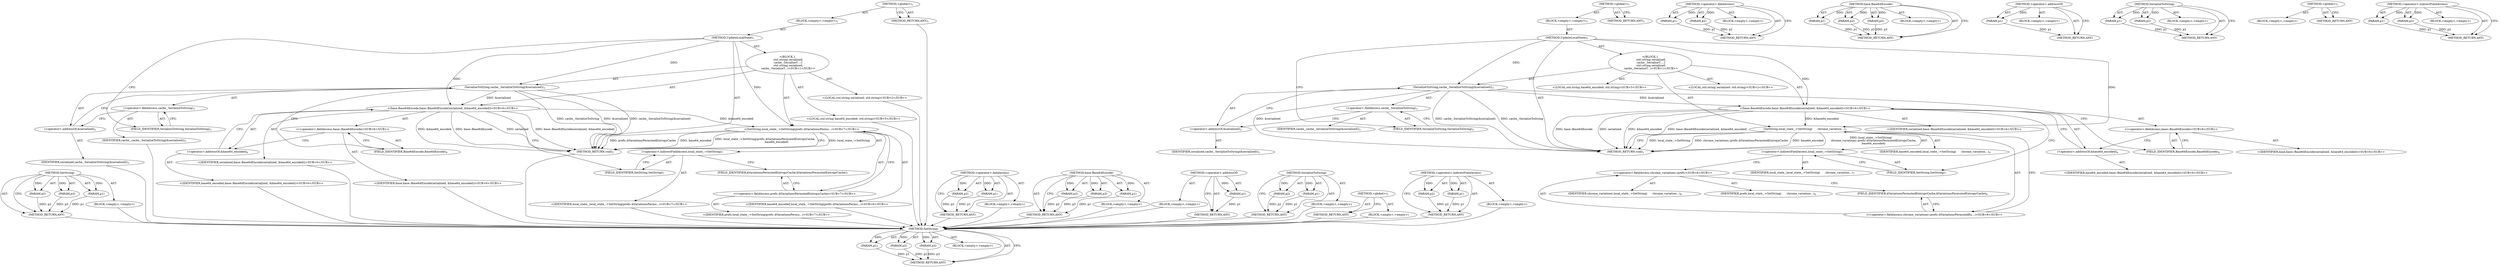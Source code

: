 digraph "&lt;operator&gt;.indirectFieldAccess" {
vulnerable_70 [label=<(METHOD,SetString)>];
vulnerable_71 [label=<(PARAM,p1)>];
vulnerable_72 [label=<(PARAM,p2)>];
vulnerable_73 [label=<(PARAM,p3)>];
vulnerable_74 [label=<(BLOCK,&lt;empty&gt;,&lt;empty&gt;)>];
vulnerable_75 [label=<(METHOD_RETURN,ANY)>];
vulnerable_6 [label=<(METHOD,&lt;global&gt;)<SUB>1</SUB>>];
vulnerable_7 [label=<(BLOCK,&lt;empty&gt;,&lt;empty&gt;)<SUB>1</SUB>>];
vulnerable_8 [label=<(METHOD,UpdateLocalState)<SUB>1</SUB>>];
vulnerable_9 [label="<(BLOCK,{
  std::string serialized;
  cache_.SerializeT...,{
  std::string serialized;
  cache_.SerializeT...)<SUB>1</SUB>>"];
vulnerable_10 [label="<(LOCAL,std.string serialized: std.string)<SUB>2</SUB>>"];
vulnerable_11 [label=<(SerializeToString,cache_.SerializeToString(&amp;serialized))<SUB>3</SUB>>];
vulnerable_12 [label=<(&lt;operator&gt;.fieldAccess,cache_.SerializeToString)<SUB>3</SUB>>];
vulnerable_13 [label=<(IDENTIFIER,cache_,cache_.SerializeToString(&amp;serialized))<SUB>3</SUB>>];
vulnerable_14 [label=<(FIELD_IDENTIFIER,SerializeToString,SerializeToString)<SUB>3</SUB>>];
vulnerable_15 [label=<(&lt;operator&gt;.addressOf,&amp;serialized)<SUB>3</SUB>>];
vulnerable_16 [label=<(IDENTIFIER,serialized,cache_.SerializeToString(&amp;serialized))<SUB>3</SUB>>];
vulnerable_17 [label="<(LOCAL,std.string base64_encoded: std.string)<SUB>5</SUB>>"];
vulnerable_18 [label="<(base.Base64Encode,base::Base64Encode(serialized, &amp;base64_encoded))<SUB>6</SUB>>"];
vulnerable_19 [label="<(&lt;operator&gt;.fieldAccess,base::Base64Encode)<SUB>6</SUB>>"];
vulnerable_20 [label="<(IDENTIFIER,base,base::Base64Encode(serialized, &amp;base64_encoded))<SUB>6</SUB>>"];
vulnerable_21 [label=<(FIELD_IDENTIFIER,Base64Encode,Base64Encode)<SUB>6</SUB>>];
vulnerable_22 [label="<(IDENTIFIER,serialized,base::Base64Encode(serialized, &amp;base64_encoded))<SUB>6</SUB>>"];
vulnerable_23 [label=<(&lt;operator&gt;.addressOf,&amp;base64_encoded)<SUB>6</SUB>>];
vulnerable_24 [label="<(IDENTIFIER,base64_encoded,base::Base64Encode(serialized, &amp;base64_encoded))<SUB>6</SUB>>"];
vulnerable_25 [label="<(SetString,local_state_-&gt;SetString(prefs::kVariationsPermu...)<SUB>7</SUB>>"];
vulnerable_26 [label=<(&lt;operator&gt;.indirectFieldAccess,local_state_-&gt;SetString)<SUB>7</SUB>>];
vulnerable_27 [label="<(IDENTIFIER,local_state_,local_state_-&gt;SetString(prefs::kVariationsPermu...)<SUB>7</SUB>>"];
vulnerable_28 [label=<(FIELD_IDENTIFIER,SetString,SetString)<SUB>7</SUB>>];
vulnerable_29 [label="<(&lt;operator&gt;.fieldAccess,prefs::kVariationsPermutedEntropyCache)<SUB>7</SUB>>"];
vulnerable_30 [label="<(IDENTIFIER,prefs,local_state_-&gt;SetString(prefs::kVariationsPermu...)<SUB>7</SUB>>"];
vulnerable_31 [label=<(FIELD_IDENTIFIER,kVariationsPermutedEntropyCache,kVariationsPermutedEntropyCache)<SUB>7</SUB>>];
vulnerable_32 [label="<(IDENTIFIER,base64_encoded,local_state_-&gt;SetString(prefs::kVariationsPermu...)<SUB>8</SUB>>"];
vulnerable_33 [label=<(METHOD_RETURN,void)<SUB>1</SUB>>];
vulnerable_35 [label=<(METHOD_RETURN,ANY)<SUB>1</SUB>>];
vulnerable_55 [label=<(METHOD,&lt;operator&gt;.fieldAccess)>];
vulnerable_56 [label=<(PARAM,p1)>];
vulnerable_57 [label=<(PARAM,p2)>];
vulnerable_58 [label=<(BLOCK,&lt;empty&gt;,&lt;empty&gt;)>];
vulnerable_59 [label=<(METHOD_RETURN,ANY)>];
vulnerable_64 [label=<(METHOD,base.Base64Encode)>];
vulnerable_65 [label=<(PARAM,p1)>];
vulnerable_66 [label=<(PARAM,p2)>];
vulnerable_67 [label=<(PARAM,p3)>];
vulnerable_68 [label=<(BLOCK,&lt;empty&gt;,&lt;empty&gt;)>];
vulnerable_69 [label=<(METHOD_RETURN,ANY)>];
vulnerable_60 [label=<(METHOD,&lt;operator&gt;.addressOf)>];
vulnerable_61 [label=<(PARAM,p1)>];
vulnerable_62 [label=<(BLOCK,&lt;empty&gt;,&lt;empty&gt;)>];
vulnerable_63 [label=<(METHOD_RETURN,ANY)>];
vulnerable_50 [label=<(METHOD,SerializeToString)>];
vulnerable_51 [label=<(PARAM,p1)>];
vulnerable_52 [label=<(PARAM,p2)>];
vulnerable_53 [label=<(BLOCK,&lt;empty&gt;,&lt;empty&gt;)>];
vulnerable_54 [label=<(METHOD_RETURN,ANY)>];
vulnerable_44 [label=<(METHOD,&lt;global&gt;)<SUB>1</SUB>>];
vulnerable_45 [label=<(BLOCK,&lt;empty&gt;,&lt;empty&gt;)>];
vulnerable_46 [label=<(METHOD_RETURN,ANY)>];
vulnerable_76 [label=<(METHOD,&lt;operator&gt;.indirectFieldAccess)>];
vulnerable_77 [label=<(PARAM,p1)>];
vulnerable_78 [label=<(PARAM,p2)>];
vulnerable_79 [label=<(BLOCK,&lt;empty&gt;,&lt;empty&gt;)>];
vulnerable_80 [label=<(METHOD_RETURN,ANY)>];
fixed_74 [label=<(METHOD,SetString)>];
fixed_75 [label=<(PARAM,p1)>];
fixed_76 [label=<(PARAM,p2)>];
fixed_77 [label=<(PARAM,p3)>];
fixed_78 [label=<(BLOCK,&lt;empty&gt;,&lt;empty&gt;)>];
fixed_79 [label=<(METHOD_RETURN,ANY)>];
fixed_6 [label=<(METHOD,&lt;global&gt;)<SUB>1</SUB>>];
fixed_7 [label=<(BLOCK,&lt;empty&gt;,&lt;empty&gt;)<SUB>1</SUB>>];
fixed_8 [label=<(METHOD,UpdateLocalState)<SUB>1</SUB>>];
fixed_9 [label="<(BLOCK,{
  std::string serialized;
  cache_.SerializeT...,{
  std::string serialized;
  cache_.SerializeT...)<SUB>1</SUB>>"];
fixed_10 [label="<(LOCAL,std.string serialized: std.string)<SUB>2</SUB>>"];
fixed_11 [label=<(SerializeToString,cache_.SerializeToString(&amp;serialized))<SUB>3</SUB>>];
fixed_12 [label=<(&lt;operator&gt;.fieldAccess,cache_.SerializeToString)<SUB>3</SUB>>];
fixed_13 [label=<(IDENTIFIER,cache_,cache_.SerializeToString(&amp;serialized))<SUB>3</SUB>>];
fixed_14 [label=<(FIELD_IDENTIFIER,SerializeToString,SerializeToString)<SUB>3</SUB>>];
fixed_15 [label=<(&lt;operator&gt;.addressOf,&amp;serialized)<SUB>3</SUB>>];
fixed_16 [label=<(IDENTIFIER,serialized,cache_.SerializeToString(&amp;serialized))<SUB>3</SUB>>];
fixed_17 [label="<(LOCAL,std.string base64_encoded: std.string)<SUB>5</SUB>>"];
fixed_18 [label="<(base.Base64Encode,base::Base64Encode(serialized, &amp;base64_encoded))<SUB>6</SUB>>"];
fixed_19 [label="<(&lt;operator&gt;.fieldAccess,base::Base64Encode)<SUB>6</SUB>>"];
fixed_20 [label="<(IDENTIFIER,base,base::Base64Encode(serialized, &amp;base64_encoded))<SUB>6</SUB>>"];
fixed_21 [label=<(FIELD_IDENTIFIER,Base64Encode,Base64Encode)<SUB>6</SUB>>];
fixed_22 [label="<(IDENTIFIER,serialized,base::Base64Encode(serialized, &amp;base64_encoded))<SUB>6</SUB>>"];
fixed_23 [label=<(&lt;operator&gt;.addressOf,&amp;base64_encoded)<SUB>6</SUB>>];
fixed_24 [label="<(IDENTIFIER,base64_encoded,base::Base64Encode(serialized, &amp;base64_encoded))<SUB>6</SUB>>"];
fixed_25 [label=<(SetString,local_state_-&gt;SetString(
      chrome_variation...)<SUB>7</SUB>>];
fixed_26 [label=<(&lt;operator&gt;.indirectFieldAccess,local_state_-&gt;SetString)<SUB>7</SUB>>];
fixed_27 [label=<(IDENTIFIER,local_state_,local_state_-&gt;SetString(
      chrome_variation...)<SUB>7</SUB>>];
fixed_28 [label=<(FIELD_IDENTIFIER,SetString,SetString)<SUB>7</SUB>>];
fixed_29 [label="<(&lt;operator&gt;.fieldAccess,chrome_variations::prefs::kVariationsPermutedEn...)<SUB>8</SUB>>"];
fixed_30 [label="<(&lt;operator&gt;.fieldAccess,chrome_variations::prefs)<SUB>8</SUB>>"];
fixed_31 [label=<(IDENTIFIER,chrome_variations,local_state_-&gt;SetString(
      chrome_variation...)<SUB>8</SUB>>];
fixed_32 [label=<(IDENTIFIER,prefs,local_state_-&gt;SetString(
      chrome_variation...)<SUB>8</SUB>>];
fixed_33 [label=<(FIELD_IDENTIFIER,kVariationsPermutedEntropyCache,kVariationsPermutedEntropyCache)<SUB>8</SUB>>];
fixed_34 [label=<(IDENTIFIER,base64_encoded,local_state_-&gt;SetString(
      chrome_variation...)<SUB>9</SUB>>];
fixed_35 [label=<(METHOD_RETURN,void)<SUB>1</SUB>>];
fixed_37 [label=<(METHOD_RETURN,ANY)<SUB>1</SUB>>];
fixed_59 [label=<(METHOD,&lt;operator&gt;.fieldAccess)>];
fixed_60 [label=<(PARAM,p1)>];
fixed_61 [label=<(PARAM,p2)>];
fixed_62 [label=<(BLOCK,&lt;empty&gt;,&lt;empty&gt;)>];
fixed_63 [label=<(METHOD_RETURN,ANY)>];
fixed_68 [label=<(METHOD,base.Base64Encode)>];
fixed_69 [label=<(PARAM,p1)>];
fixed_70 [label=<(PARAM,p2)>];
fixed_71 [label=<(PARAM,p3)>];
fixed_72 [label=<(BLOCK,&lt;empty&gt;,&lt;empty&gt;)>];
fixed_73 [label=<(METHOD_RETURN,ANY)>];
fixed_64 [label=<(METHOD,&lt;operator&gt;.addressOf)>];
fixed_65 [label=<(PARAM,p1)>];
fixed_66 [label=<(BLOCK,&lt;empty&gt;,&lt;empty&gt;)>];
fixed_67 [label=<(METHOD_RETURN,ANY)>];
fixed_54 [label=<(METHOD,SerializeToString)>];
fixed_55 [label=<(PARAM,p1)>];
fixed_56 [label=<(PARAM,p2)>];
fixed_57 [label=<(BLOCK,&lt;empty&gt;,&lt;empty&gt;)>];
fixed_58 [label=<(METHOD_RETURN,ANY)>];
fixed_48 [label=<(METHOD,&lt;global&gt;)<SUB>1</SUB>>];
fixed_49 [label=<(BLOCK,&lt;empty&gt;,&lt;empty&gt;)>];
fixed_50 [label=<(METHOD_RETURN,ANY)>];
fixed_80 [label=<(METHOD,&lt;operator&gt;.indirectFieldAccess)>];
fixed_81 [label=<(PARAM,p1)>];
fixed_82 [label=<(PARAM,p2)>];
fixed_83 [label=<(BLOCK,&lt;empty&gt;,&lt;empty&gt;)>];
fixed_84 [label=<(METHOD_RETURN,ANY)>];
vulnerable_70 -> vulnerable_71  [key=0, label="AST: "];
vulnerable_70 -> vulnerable_71  [key=1, label="DDG: "];
vulnerable_70 -> vulnerable_74  [key=0, label="AST: "];
vulnerable_70 -> vulnerable_72  [key=0, label="AST: "];
vulnerable_70 -> vulnerable_72  [key=1, label="DDG: "];
vulnerable_70 -> vulnerable_75  [key=0, label="AST: "];
vulnerable_70 -> vulnerable_75  [key=1, label="CFG: "];
vulnerable_70 -> vulnerable_73  [key=0, label="AST: "];
vulnerable_70 -> vulnerable_73  [key=1, label="DDG: "];
vulnerable_71 -> vulnerable_75  [key=0, label="DDG: p1"];
vulnerable_72 -> vulnerable_75  [key=0, label="DDG: p2"];
vulnerable_73 -> vulnerable_75  [key=0, label="DDG: p3"];
vulnerable_74 -> fixed_74  [key=0];
vulnerable_75 -> fixed_74  [key=0];
vulnerable_6 -> vulnerable_7  [key=0, label="AST: "];
vulnerable_6 -> vulnerable_35  [key=0, label="AST: "];
vulnerable_6 -> vulnerable_35  [key=1, label="CFG: "];
vulnerable_7 -> vulnerable_8  [key=0, label="AST: "];
vulnerable_8 -> vulnerable_9  [key=0, label="AST: "];
vulnerable_8 -> vulnerable_33  [key=0, label="AST: "];
vulnerable_8 -> vulnerable_14  [key=0, label="CFG: "];
vulnerable_8 -> vulnerable_11  [key=0, label="DDG: "];
vulnerable_8 -> vulnerable_18  [key=0, label="DDG: "];
vulnerable_8 -> vulnerable_25  [key=0, label="DDG: "];
vulnerable_9 -> vulnerable_10  [key=0, label="AST: "];
vulnerable_9 -> vulnerable_11  [key=0, label="AST: "];
vulnerable_9 -> vulnerable_17  [key=0, label="AST: "];
vulnerable_9 -> vulnerable_18  [key=0, label="AST: "];
vulnerable_9 -> vulnerable_25  [key=0, label="AST: "];
vulnerable_10 -> fixed_74  [key=0];
vulnerable_11 -> vulnerable_12  [key=0, label="AST: "];
vulnerable_11 -> vulnerable_15  [key=0, label="AST: "];
vulnerable_11 -> vulnerable_21  [key=0, label="CFG: "];
vulnerable_11 -> vulnerable_33  [key=0, label="DDG: cache_.SerializeToString"];
vulnerable_11 -> vulnerable_33  [key=1, label="DDG: &amp;serialized"];
vulnerable_11 -> vulnerable_33  [key=2, label="DDG: cache_.SerializeToString(&amp;serialized)"];
vulnerable_11 -> vulnerable_18  [key=0, label="DDG: &amp;serialized"];
vulnerable_12 -> vulnerable_13  [key=0, label="AST: "];
vulnerable_12 -> vulnerable_14  [key=0, label="AST: "];
vulnerable_12 -> vulnerable_15  [key=0, label="CFG: "];
vulnerable_13 -> fixed_74  [key=0];
vulnerable_14 -> vulnerable_12  [key=0, label="CFG: "];
vulnerable_15 -> vulnerable_16  [key=0, label="AST: "];
vulnerable_15 -> vulnerable_11  [key=0, label="CFG: "];
vulnerable_16 -> fixed_74  [key=0];
vulnerable_17 -> fixed_74  [key=0];
vulnerable_18 -> vulnerable_19  [key=0, label="AST: "];
vulnerable_18 -> vulnerable_22  [key=0, label="AST: "];
vulnerable_18 -> vulnerable_23  [key=0, label="AST: "];
vulnerable_18 -> vulnerable_28  [key=0, label="CFG: "];
vulnerable_18 -> vulnerable_33  [key=0, label="DDG: base::Base64Encode"];
vulnerable_18 -> vulnerable_33  [key=1, label="DDG: serialized"];
vulnerable_18 -> vulnerable_33  [key=2, label="DDG: &amp;base64_encoded"];
vulnerable_18 -> vulnerable_33  [key=3, label="DDG: base::Base64Encode(serialized, &amp;base64_encoded)"];
vulnerable_18 -> vulnerable_25  [key=0, label="DDG: &amp;base64_encoded"];
vulnerable_19 -> vulnerable_20  [key=0, label="AST: "];
vulnerable_19 -> vulnerable_21  [key=0, label="AST: "];
vulnerable_19 -> vulnerable_23  [key=0, label="CFG: "];
vulnerable_20 -> fixed_74  [key=0];
vulnerable_21 -> vulnerable_19  [key=0, label="CFG: "];
vulnerable_22 -> fixed_74  [key=0];
vulnerable_23 -> vulnerable_24  [key=0, label="AST: "];
vulnerable_23 -> vulnerable_18  [key=0, label="CFG: "];
vulnerable_24 -> fixed_74  [key=0];
vulnerable_25 -> vulnerable_26  [key=0, label="AST: "];
vulnerable_25 -> vulnerable_29  [key=0, label="AST: "];
vulnerable_25 -> vulnerable_32  [key=0, label="AST: "];
vulnerable_25 -> vulnerable_33  [key=0, label="CFG: "];
vulnerable_25 -> vulnerable_33  [key=1, label="DDG: local_state_-&gt;SetString"];
vulnerable_25 -> vulnerable_33  [key=2, label="DDG: prefs::kVariationsPermutedEntropyCache"];
vulnerable_25 -> vulnerable_33  [key=3, label="DDG: base64_encoded"];
vulnerable_25 -> vulnerable_33  [key=4, label="DDG: local_state_-&gt;SetString(prefs::kVariationsPermutedEntropyCache,
                          base64_encoded)"];
vulnerable_26 -> vulnerable_27  [key=0, label="AST: "];
vulnerable_26 -> vulnerable_28  [key=0, label="AST: "];
vulnerable_26 -> vulnerable_31  [key=0, label="CFG: "];
vulnerable_27 -> fixed_74  [key=0];
vulnerable_28 -> vulnerable_26  [key=0, label="CFG: "];
vulnerable_29 -> vulnerable_30  [key=0, label="AST: "];
vulnerable_29 -> vulnerable_31  [key=0, label="AST: "];
vulnerable_29 -> vulnerable_25  [key=0, label="CFG: "];
vulnerable_30 -> fixed_74  [key=0];
vulnerable_31 -> vulnerable_29  [key=0, label="CFG: "];
vulnerable_32 -> fixed_74  [key=0];
vulnerable_33 -> fixed_74  [key=0];
vulnerable_35 -> fixed_74  [key=0];
vulnerable_55 -> vulnerable_56  [key=0, label="AST: "];
vulnerable_55 -> vulnerable_56  [key=1, label="DDG: "];
vulnerable_55 -> vulnerable_58  [key=0, label="AST: "];
vulnerable_55 -> vulnerable_57  [key=0, label="AST: "];
vulnerable_55 -> vulnerable_57  [key=1, label="DDG: "];
vulnerable_55 -> vulnerable_59  [key=0, label="AST: "];
vulnerable_55 -> vulnerable_59  [key=1, label="CFG: "];
vulnerable_56 -> vulnerable_59  [key=0, label="DDG: p1"];
vulnerable_57 -> vulnerable_59  [key=0, label="DDG: p2"];
vulnerable_58 -> fixed_74  [key=0];
vulnerable_59 -> fixed_74  [key=0];
vulnerable_64 -> vulnerable_65  [key=0, label="AST: "];
vulnerable_64 -> vulnerable_65  [key=1, label="DDG: "];
vulnerable_64 -> vulnerable_68  [key=0, label="AST: "];
vulnerable_64 -> vulnerable_66  [key=0, label="AST: "];
vulnerable_64 -> vulnerable_66  [key=1, label="DDG: "];
vulnerable_64 -> vulnerable_69  [key=0, label="AST: "];
vulnerable_64 -> vulnerable_69  [key=1, label="CFG: "];
vulnerable_64 -> vulnerable_67  [key=0, label="AST: "];
vulnerable_64 -> vulnerable_67  [key=1, label="DDG: "];
vulnerable_65 -> vulnerable_69  [key=0, label="DDG: p1"];
vulnerable_66 -> vulnerable_69  [key=0, label="DDG: p2"];
vulnerable_67 -> vulnerable_69  [key=0, label="DDG: p3"];
vulnerable_68 -> fixed_74  [key=0];
vulnerable_69 -> fixed_74  [key=0];
vulnerable_60 -> vulnerable_61  [key=0, label="AST: "];
vulnerable_60 -> vulnerable_61  [key=1, label="DDG: "];
vulnerable_60 -> vulnerable_62  [key=0, label="AST: "];
vulnerable_60 -> vulnerable_63  [key=0, label="AST: "];
vulnerable_60 -> vulnerable_63  [key=1, label="CFG: "];
vulnerable_61 -> vulnerable_63  [key=0, label="DDG: p1"];
vulnerable_62 -> fixed_74  [key=0];
vulnerable_63 -> fixed_74  [key=0];
vulnerable_50 -> vulnerable_51  [key=0, label="AST: "];
vulnerable_50 -> vulnerable_51  [key=1, label="DDG: "];
vulnerable_50 -> vulnerable_53  [key=0, label="AST: "];
vulnerable_50 -> vulnerable_52  [key=0, label="AST: "];
vulnerable_50 -> vulnerable_52  [key=1, label="DDG: "];
vulnerable_50 -> vulnerable_54  [key=0, label="AST: "];
vulnerable_50 -> vulnerable_54  [key=1, label="CFG: "];
vulnerable_51 -> vulnerable_54  [key=0, label="DDG: p1"];
vulnerable_52 -> vulnerable_54  [key=0, label="DDG: p2"];
vulnerable_53 -> fixed_74  [key=0];
vulnerable_54 -> fixed_74  [key=0];
vulnerable_44 -> vulnerable_45  [key=0, label="AST: "];
vulnerable_44 -> vulnerable_46  [key=0, label="AST: "];
vulnerable_44 -> vulnerable_46  [key=1, label="CFG: "];
vulnerable_45 -> fixed_74  [key=0];
vulnerable_46 -> fixed_74  [key=0];
vulnerable_76 -> vulnerable_77  [key=0, label="AST: "];
vulnerable_76 -> vulnerable_77  [key=1, label="DDG: "];
vulnerable_76 -> vulnerable_79  [key=0, label="AST: "];
vulnerable_76 -> vulnerable_78  [key=0, label="AST: "];
vulnerable_76 -> vulnerable_78  [key=1, label="DDG: "];
vulnerable_76 -> vulnerable_80  [key=0, label="AST: "];
vulnerable_76 -> vulnerable_80  [key=1, label="CFG: "];
vulnerable_77 -> vulnerable_80  [key=0, label="DDG: p1"];
vulnerable_78 -> vulnerable_80  [key=0, label="DDG: p2"];
vulnerable_79 -> fixed_74  [key=0];
vulnerable_80 -> fixed_74  [key=0];
fixed_74 -> fixed_75  [key=0, label="AST: "];
fixed_74 -> fixed_75  [key=1, label="DDG: "];
fixed_74 -> fixed_78  [key=0, label="AST: "];
fixed_74 -> fixed_76  [key=0, label="AST: "];
fixed_74 -> fixed_76  [key=1, label="DDG: "];
fixed_74 -> fixed_79  [key=0, label="AST: "];
fixed_74 -> fixed_79  [key=1, label="CFG: "];
fixed_74 -> fixed_77  [key=0, label="AST: "];
fixed_74 -> fixed_77  [key=1, label="DDG: "];
fixed_75 -> fixed_79  [key=0, label="DDG: p1"];
fixed_76 -> fixed_79  [key=0, label="DDG: p2"];
fixed_77 -> fixed_79  [key=0, label="DDG: p3"];
fixed_6 -> fixed_7  [key=0, label="AST: "];
fixed_6 -> fixed_37  [key=0, label="AST: "];
fixed_6 -> fixed_37  [key=1, label="CFG: "];
fixed_7 -> fixed_8  [key=0, label="AST: "];
fixed_8 -> fixed_9  [key=0, label="AST: "];
fixed_8 -> fixed_35  [key=0, label="AST: "];
fixed_8 -> fixed_14  [key=0, label="CFG: "];
fixed_8 -> fixed_11  [key=0, label="DDG: "];
fixed_8 -> fixed_18  [key=0, label="DDG: "];
fixed_8 -> fixed_25  [key=0, label="DDG: "];
fixed_9 -> fixed_10  [key=0, label="AST: "];
fixed_9 -> fixed_11  [key=0, label="AST: "];
fixed_9 -> fixed_17  [key=0, label="AST: "];
fixed_9 -> fixed_18  [key=0, label="AST: "];
fixed_9 -> fixed_25  [key=0, label="AST: "];
fixed_11 -> fixed_12  [key=0, label="AST: "];
fixed_11 -> fixed_15  [key=0, label="AST: "];
fixed_11 -> fixed_21  [key=0, label="CFG: "];
fixed_11 -> fixed_35  [key=0, label="DDG: cache_.SerializeToString"];
fixed_11 -> fixed_35  [key=1, label="DDG: &amp;serialized"];
fixed_11 -> fixed_35  [key=2, label="DDG: cache_.SerializeToString(&amp;serialized)"];
fixed_11 -> fixed_18  [key=0, label="DDG: &amp;serialized"];
fixed_12 -> fixed_13  [key=0, label="AST: "];
fixed_12 -> fixed_14  [key=0, label="AST: "];
fixed_12 -> fixed_15  [key=0, label="CFG: "];
fixed_14 -> fixed_12  [key=0, label="CFG: "];
fixed_15 -> fixed_16  [key=0, label="AST: "];
fixed_15 -> fixed_11  [key=0, label="CFG: "];
fixed_18 -> fixed_19  [key=0, label="AST: "];
fixed_18 -> fixed_22  [key=0, label="AST: "];
fixed_18 -> fixed_23  [key=0, label="AST: "];
fixed_18 -> fixed_28  [key=0, label="CFG: "];
fixed_18 -> fixed_35  [key=0, label="DDG: base::Base64Encode"];
fixed_18 -> fixed_35  [key=1, label="DDG: serialized"];
fixed_18 -> fixed_35  [key=2, label="DDG: &amp;base64_encoded"];
fixed_18 -> fixed_35  [key=3, label="DDG: base::Base64Encode(serialized, &amp;base64_encoded)"];
fixed_18 -> fixed_25  [key=0, label="DDG: &amp;base64_encoded"];
fixed_19 -> fixed_20  [key=0, label="AST: "];
fixed_19 -> fixed_21  [key=0, label="AST: "];
fixed_19 -> fixed_23  [key=0, label="CFG: "];
fixed_21 -> fixed_19  [key=0, label="CFG: "];
fixed_23 -> fixed_24  [key=0, label="AST: "];
fixed_23 -> fixed_18  [key=0, label="CFG: "];
fixed_25 -> fixed_26  [key=0, label="AST: "];
fixed_25 -> fixed_29  [key=0, label="AST: "];
fixed_25 -> fixed_34  [key=0, label="AST: "];
fixed_25 -> fixed_35  [key=0, label="CFG: "];
fixed_25 -> fixed_35  [key=1, label="DDG: local_state_-&gt;SetString"];
fixed_25 -> fixed_35  [key=2, label="DDG: chrome_variations::prefs::kVariationsPermutedEntropyCache"];
fixed_25 -> fixed_35  [key=3, label="DDG: base64_encoded"];
fixed_25 -> fixed_35  [key=4, label="DDG: local_state_-&gt;SetString(
      chrome_variations::prefs::kVariationsPermutedEntropyCache,
      base64_encoded)"];
fixed_26 -> fixed_27  [key=0, label="AST: "];
fixed_26 -> fixed_28  [key=0, label="AST: "];
fixed_26 -> fixed_30  [key=0, label="CFG: "];
fixed_28 -> fixed_26  [key=0, label="CFG: "];
fixed_29 -> fixed_30  [key=0, label="AST: "];
fixed_29 -> fixed_33  [key=0, label="AST: "];
fixed_29 -> fixed_25  [key=0, label="CFG: "];
fixed_30 -> fixed_31  [key=0, label="AST: "];
fixed_30 -> fixed_32  [key=0, label="AST: "];
fixed_30 -> fixed_33  [key=0, label="CFG: "];
fixed_33 -> fixed_29  [key=0, label="CFG: "];
fixed_59 -> fixed_60  [key=0, label="AST: "];
fixed_59 -> fixed_60  [key=1, label="DDG: "];
fixed_59 -> fixed_62  [key=0, label="AST: "];
fixed_59 -> fixed_61  [key=0, label="AST: "];
fixed_59 -> fixed_61  [key=1, label="DDG: "];
fixed_59 -> fixed_63  [key=0, label="AST: "];
fixed_59 -> fixed_63  [key=1, label="CFG: "];
fixed_60 -> fixed_63  [key=0, label="DDG: p1"];
fixed_61 -> fixed_63  [key=0, label="DDG: p2"];
fixed_68 -> fixed_69  [key=0, label="AST: "];
fixed_68 -> fixed_69  [key=1, label="DDG: "];
fixed_68 -> fixed_72  [key=0, label="AST: "];
fixed_68 -> fixed_70  [key=0, label="AST: "];
fixed_68 -> fixed_70  [key=1, label="DDG: "];
fixed_68 -> fixed_73  [key=0, label="AST: "];
fixed_68 -> fixed_73  [key=1, label="CFG: "];
fixed_68 -> fixed_71  [key=0, label="AST: "];
fixed_68 -> fixed_71  [key=1, label="DDG: "];
fixed_69 -> fixed_73  [key=0, label="DDG: p1"];
fixed_70 -> fixed_73  [key=0, label="DDG: p2"];
fixed_71 -> fixed_73  [key=0, label="DDG: p3"];
fixed_64 -> fixed_65  [key=0, label="AST: "];
fixed_64 -> fixed_65  [key=1, label="DDG: "];
fixed_64 -> fixed_66  [key=0, label="AST: "];
fixed_64 -> fixed_67  [key=0, label="AST: "];
fixed_64 -> fixed_67  [key=1, label="CFG: "];
fixed_65 -> fixed_67  [key=0, label="DDG: p1"];
fixed_54 -> fixed_55  [key=0, label="AST: "];
fixed_54 -> fixed_55  [key=1, label="DDG: "];
fixed_54 -> fixed_57  [key=0, label="AST: "];
fixed_54 -> fixed_56  [key=0, label="AST: "];
fixed_54 -> fixed_56  [key=1, label="DDG: "];
fixed_54 -> fixed_58  [key=0, label="AST: "];
fixed_54 -> fixed_58  [key=1, label="CFG: "];
fixed_55 -> fixed_58  [key=0, label="DDG: p1"];
fixed_56 -> fixed_58  [key=0, label="DDG: p2"];
fixed_48 -> fixed_49  [key=0, label="AST: "];
fixed_48 -> fixed_50  [key=0, label="AST: "];
fixed_48 -> fixed_50  [key=1, label="CFG: "];
fixed_80 -> fixed_81  [key=0, label="AST: "];
fixed_80 -> fixed_81  [key=1, label="DDG: "];
fixed_80 -> fixed_83  [key=0, label="AST: "];
fixed_80 -> fixed_82  [key=0, label="AST: "];
fixed_80 -> fixed_82  [key=1, label="DDG: "];
fixed_80 -> fixed_84  [key=0, label="AST: "];
fixed_80 -> fixed_84  [key=1, label="CFG: "];
fixed_81 -> fixed_84  [key=0, label="DDG: p1"];
fixed_82 -> fixed_84  [key=0, label="DDG: p2"];
}
